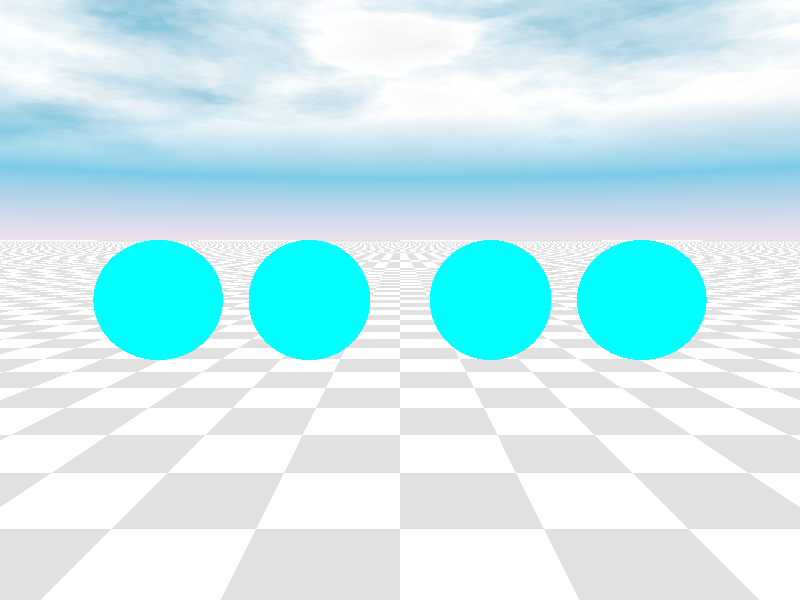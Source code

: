 // 5_bump2.pov

#include "colors.inc"
#include "shapes.inc"
#include "skies.inc"
#include "textures.inc"
#include "woods.inc"
#include "stones.inc"                                        
#include "glass.inc"
#include "metals.inc"
              
camera{ 
  location <0.0, 1.0, -10.0> 
  look_at  <0.0, 0.0, 0.0>
}               

light_source { 
  <0.0,3.0,-5.0> 
  color rgb <1.0, 1.0, 1.0>
} 

sky_sphere {
  S_Cloud2
}   

plane { <0, 1, 0>, -1
    pigment {
      checker color White, color Gray
    }
}

     
sphere {
  <-4, 0, 0>  1.0     
  pigment{ color Cyan }
  normal{ agate 2.0 }
}     

sphere {
  <-1.5, 0, 0>  1.0     
  pigment{ color Cyan }
  normal{ crackle 2.0 }
}  

sphere {
  <1.5, 0, 0>  1.0     
  pigment{ color Cyan }
  normal{ granite 2.0 }
}             

sphere {
  <4, 0, 0>  1.0     
  pigment{ color Cyan }
  normal{ quilted 2.0 }
}  